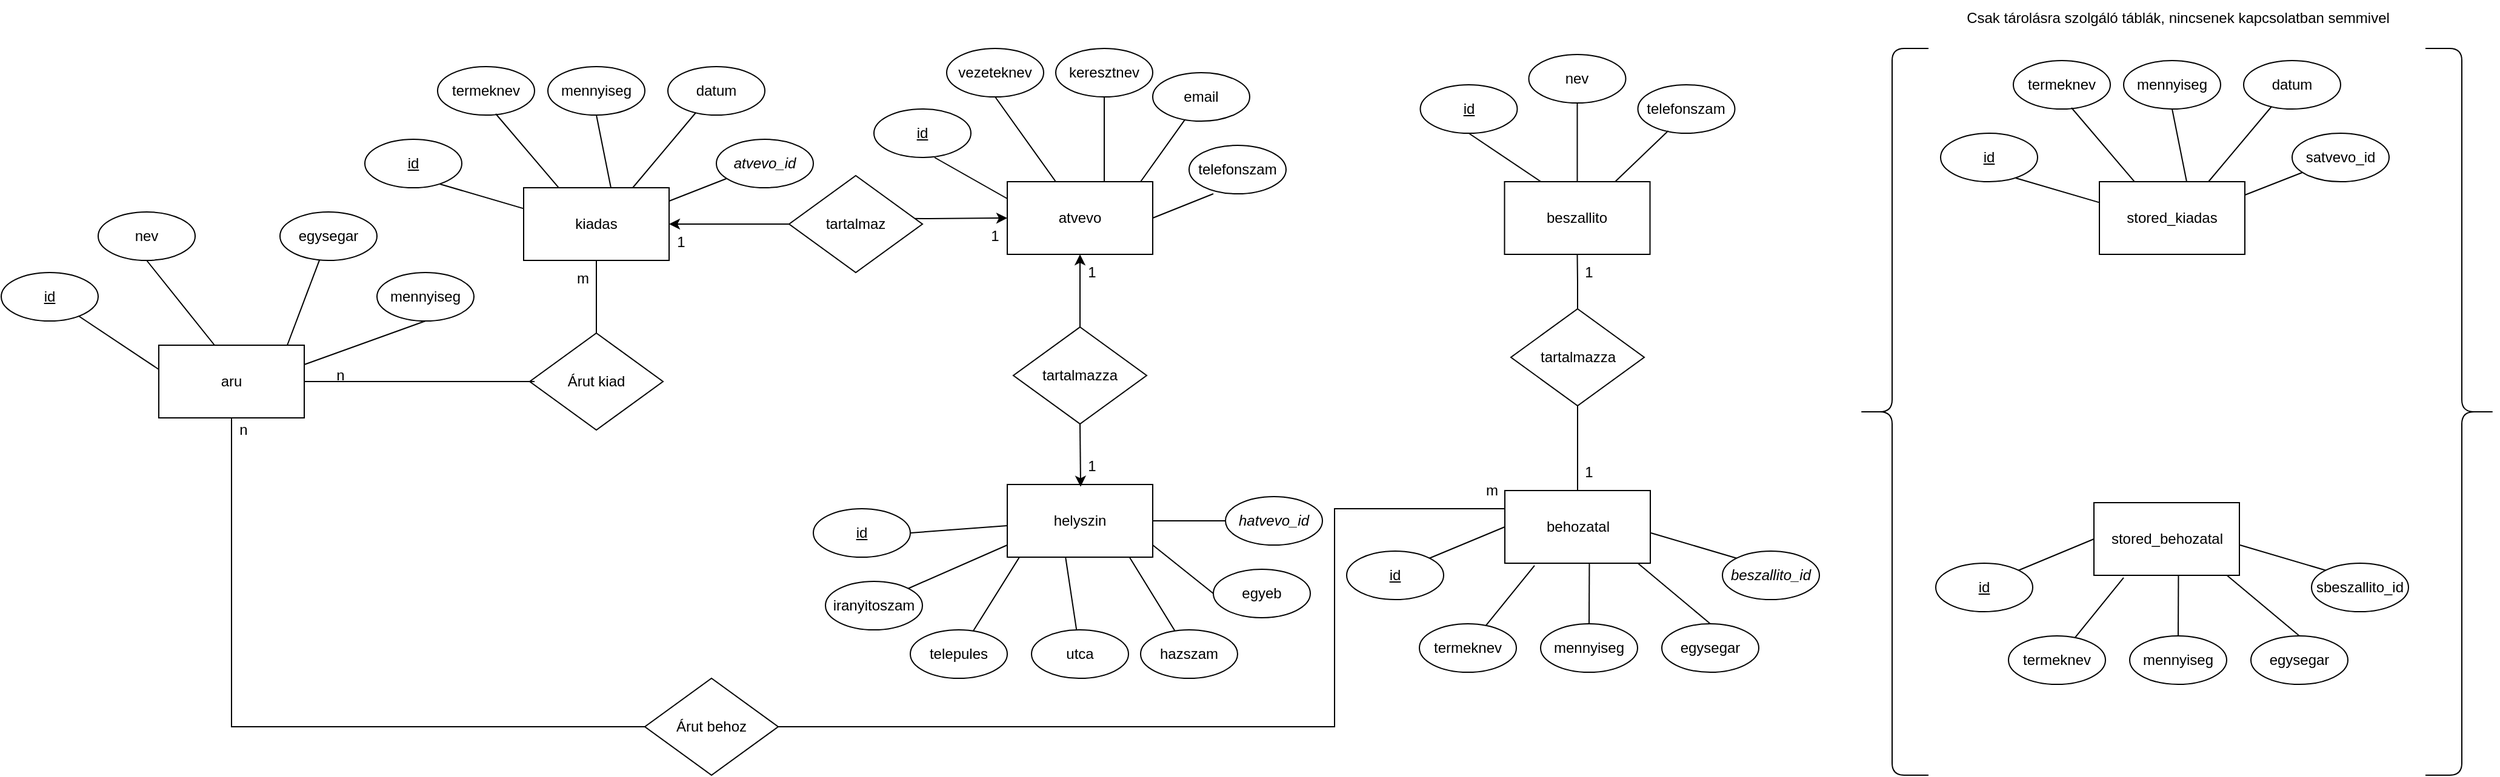 <mxfile version="15.8.4" type="device"><diagram id="dpp0C1Y1lPchVjA5Cb2T" name="Page-1"><mxGraphModel dx="5567" dy="2457" grid="1" gridSize="10" guides="1" tooltips="1" connect="1" arrows="1" fold="1" page="1" pageScale="1" pageWidth="827" pageHeight="1169" math="0" shadow="0"><root><mxCell id="0"/><mxCell id="1" parent="0"/><mxCell id="dD2OovQX3FnG893RGBzG-112" style="edgeStyle=orthogonalEdgeStyle;rounded=0;orthogonalLoop=1;jettySize=auto;html=1;entryX=0.5;entryY=1;entryDx=0;entryDy=0;endArrow=none;endFill=0;startArrow=none;" edge="1" parent="1" source="dD2OovQX3FnG893RGBzG-119" target="dD2OovQX3FnG893RGBzG-5"><mxGeometry relative="1" as="geometry"/></mxCell><mxCell id="dD2OovQX3FnG893RGBzG-113" style="edgeStyle=orthogonalEdgeStyle;rounded=0;orthogonalLoop=1;jettySize=auto;html=1;entryX=0;entryY=0.25;entryDx=0;entryDy=0;endArrow=none;endFill=0;exitX=0.5;exitY=1;exitDx=0;exitDy=0;" edge="1" parent="1" source="dD2OovQX3FnG893RGBzG-1" target="dD2OovQX3FnG893RGBzG-6"><mxGeometry relative="1" as="geometry"><Array as="points"><mxPoint x="-130" y="910"/><mxPoint x="780" y="910"/><mxPoint x="780" y="730"/></Array></mxGeometry></mxCell><mxCell id="dD2OovQX3FnG893RGBzG-1" value="aru" style="rounded=0;whiteSpace=wrap;html=1;" vertex="1" parent="1"><mxGeometry x="-190" y="595" width="120" height="60" as="geometry"/></mxCell><mxCell id="dD2OovQX3FnG893RGBzG-2" value="atvevo" style="rounded=0;whiteSpace=wrap;html=1;" vertex="1" parent="1"><mxGeometry x="510" y="460" width="120" height="60" as="geometry"/></mxCell><mxCell id="dD2OovQX3FnG893RGBzG-96" style="edgeStyle=orthogonalEdgeStyle;rounded=0;orthogonalLoop=1;jettySize=auto;html=1;entryX=0.5;entryY=1;entryDx=0;entryDy=0;endArrow=none;endFill=0;" edge="1" parent="1" source="dD2OovQX3FnG893RGBzG-3" target="dD2OovQX3FnG893RGBzG-44"><mxGeometry relative="1" as="geometry"/></mxCell><mxCell id="dD2OovQX3FnG893RGBzG-3" value="beszallito" style="rounded=0;whiteSpace=wrap;html=1;" vertex="1" parent="1"><mxGeometry x="920.25" y="460" width="120" height="60" as="geometry"/></mxCell><mxCell id="dD2OovQX3FnG893RGBzG-4" value="helyszin" style="rounded=0;whiteSpace=wrap;html=1;" vertex="1" parent="1"><mxGeometry x="510" y="710" width="120" height="60" as="geometry"/></mxCell><mxCell id="dD2OovQX3FnG893RGBzG-5" value="kiadas" style="rounded=0;whiteSpace=wrap;html=1;" vertex="1" parent="1"><mxGeometry x="111" y="465" width="120" height="60" as="geometry"/></mxCell><mxCell id="dD2OovQX3FnG893RGBzG-6" value="behozatal" style="rounded=0;whiteSpace=wrap;html=1;" vertex="1" parent="1"><mxGeometry x="920.5" y="715" width="120" height="60" as="geometry"/></mxCell><mxCell id="dD2OovQX3FnG893RGBzG-9" value="&lt;u&gt;id&lt;/u&gt;" style="ellipse;whiteSpace=wrap;html=1;" vertex="1" parent="1"><mxGeometry x="-320" y="535" width="80" height="40" as="geometry"/></mxCell><mxCell id="dD2OovQX3FnG893RGBzG-11" value="nev" style="ellipse;whiteSpace=wrap;html=1;" vertex="1" parent="1"><mxGeometry x="-240" y="485" width="80" height="40" as="geometry"/></mxCell><mxCell id="dD2OovQX3FnG893RGBzG-13" value="egysegar" style="ellipse;whiteSpace=wrap;html=1;" vertex="1" parent="1"><mxGeometry x="-90" y="485" width="80" height="40" as="geometry"/></mxCell><mxCell id="dD2OovQX3FnG893RGBzG-14" value="mennyiseg" style="ellipse;whiteSpace=wrap;html=1;" vertex="1" parent="1"><mxGeometry x="-10" y="535" width="80" height="40" as="geometry"/></mxCell><mxCell id="dD2OovQX3FnG893RGBzG-15" value="" style="endArrow=none;html=1;rounded=0;" edge="1" parent="1" source="dD2OovQX3FnG893RGBzG-9"><mxGeometry width="50" height="50" relative="1" as="geometry"><mxPoint x="-240" y="665" as="sourcePoint"/><mxPoint x="-190" y="615" as="targetPoint"/><Array as="points"/></mxGeometry></mxCell><mxCell id="dD2OovQX3FnG893RGBzG-16" value="" style="endArrow=none;html=1;rounded=0;exitX=0.5;exitY=1;exitDx=0;exitDy=0;" edge="1" parent="1" source="dD2OovQX3FnG893RGBzG-11"><mxGeometry width="50" height="50" relative="1" as="geometry"><mxPoint x="-210.0" y="551.0" as="sourcePoint"/><mxPoint x="-144" y="595" as="targetPoint"/><Array as="points"/></mxGeometry></mxCell><mxCell id="dD2OovQX3FnG893RGBzG-17" value="" style="endArrow=none;html=1;rounded=0;" edge="1" parent="1" source="dD2OovQX3FnG893RGBzG-13"><mxGeometry width="50" height="50" relative="1" as="geometry"><mxPoint x="-150.0" y="551.0" as="sourcePoint"/><mxPoint x="-84" y="595" as="targetPoint"/><Array as="points"/></mxGeometry></mxCell><mxCell id="dD2OovQX3FnG893RGBzG-18" value="" style="endArrow=none;html=1;rounded=0;entryX=0.5;entryY=1;entryDx=0;entryDy=0;" edge="1" parent="1" target="dD2OovQX3FnG893RGBzG-14"><mxGeometry width="50" height="50" relative="1" as="geometry"><mxPoint x="-70.0" y="611.0" as="sourcePoint"/><mxPoint x="-4" y="655" as="targetPoint"/><Array as="points"/></mxGeometry></mxCell><mxCell id="dD2OovQX3FnG893RGBzG-19" value="&lt;u&gt;id&lt;/u&gt;" style="ellipse;whiteSpace=wrap;html=1;" vertex="1" parent="1"><mxGeometry x="400" y="400" width="80" height="40" as="geometry"/></mxCell><mxCell id="dD2OovQX3FnG893RGBzG-20" value="keresztnev" style="ellipse;whiteSpace=wrap;html=1;" vertex="1" parent="1"><mxGeometry x="550" y="350" width="80" height="40" as="geometry"/></mxCell><mxCell id="dD2OovQX3FnG893RGBzG-21" value="vezeteknev" style="ellipse;whiteSpace=wrap;html=1;" vertex="1" parent="1"><mxGeometry x="460" y="350" width="80" height="40" as="geometry"/></mxCell><mxCell id="dD2OovQX3FnG893RGBzG-22" value="email" style="ellipse;whiteSpace=wrap;html=1;" vertex="1" parent="1"><mxGeometry x="630" y="370" width="80" height="40" as="geometry"/></mxCell><mxCell id="dD2OovQX3FnG893RGBzG-23" value="telefonszam" style="ellipse;whiteSpace=wrap;html=1;" vertex="1" parent="1"><mxGeometry x="660" y="430" width="80" height="40" as="geometry"/></mxCell><mxCell id="dD2OovQX3FnG893RGBzG-24" value="" style="endArrow=none;html=1;rounded=0;" edge="1" parent="1"><mxGeometry width="50" height="50" relative="1" as="geometry"><mxPoint x="450" y="440" as="sourcePoint"/><mxPoint x="510" y="474" as="targetPoint"/><Array as="points"/></mxGeometry></mxCell><mxCell id="dD2OovQX3FnG893RGBzG-25" value="" style="endArrow=none;html=1;rounded=0;exitX=0.5;exitY=1;exitDx=0;exitDy=0;" edge="1" parent="1" source="dD2OovQX3FnG893RGBzG-21"><mxGeometry width="50" height="50" relative="1" as="geometry"><mxPoint x="490" y="426" as="sourcePoint"/><mxPoint x="550" y="460" as="targetPoint"/><Array as="points"/></mxGeometry></mxCell><mxCell id="dD2OovQX3FnG893RGBzG-26" value="" style="endArrow=none;html=1;rounded=0;exitX=0.5;exitY=1;exitDx=0;exitDy=0;" edge="1" parent="1" source="dD2OovQX3FnG893RGBzG-20"><mxGeometry width="50" height="50" relative="1" as="geometry"><mxPoint x="540" y="390" as="sourcePoint"/><mxPoint x="590" y="460" as="targetPoint"/><Array as="points"/></mxGeometry></mxCell><mxCell id="dD2OovQX3FnG893RGBzG-27" value="" style="endArrow=none;html=1;rounded=0;" edge="1" parent="1" source="dD2OovQX3FnG893RGBzG-22"><mxGeometry width="50" height="50" relative="1" as="geometry"><mxPoint x="620" y="390" as="sourcePoint"/><mxPoint x="620" y="460" as="targetPoint"/><Array as="points"/></mxGeometry></mxCell><mxCell id="dD2OovQX3FnG893RGBzG-28" value="" style="endArrow=none;html=1;rounded=0;entryX=1;entryY=0.5;entryDx=0;entryDy=0;" edge="1" parent="1" target="dD2OovQX3FnG893RGBzG-2"><mxGeometry width="50" height="50" relative="1" as="geometry"><mxPoint x="680" y="470" as="sourcePoint"/><mxPoint x="630" y="470" as="targetPoint"/><Array as="points"/></mxGeometry></mxCell><mxCell id="dD2OovQX3FnG893RGBzG-29" value="&lt;u&gt;id&lt;/u&gt;" style="ellipse;whiteSpace=wrap;html=1;" vertex="1" parent="1"><mxGeometry x="350" y="730" width="80" height="40" as="geometry"/></mxCell><mxCell id="dD2OovQX3FnG893RGBzG-30" value="iranyitoszam" style="ellipse;whiteSpace=wrap;html=1;" vertex="1" parent="1"><mxGeometry x="360" y="790" width="80" height="40" as="geometry"/></mxCell><mxCell id="dD2OovQX3FnG893RGBzG-31" value="telepules" style="ellipse;whiteSpace=wrap;html=1;" vertex="1" parent="1"><mxGeometry x="430" y="830" width="80" height="40" as="geometry"/></mxCell><mxCell id="dD2OovQX3FnG893RGBzG-32" value="utca" style="ellipse;whiteSpace=wrap;html=1;" vertex="1" parent="1"><mxGeometry x="530" y="830" width="80" height="40" as="geometry"/></mxCell><mxCell id="dD2OovQX3FnG893RGBzG-33" value="hazszam" style="ellipse;whiteSpace=wrap;html=1;" vertex="1" parent="1"><mxGeometry x="620" y="830" width="80" height="40" as="geometry"/></mxCell><mxCell id="dD2OovQX3FnG893RGBzG-34" value="egyeb" style="ellipse;whiteSpace=wrap;html=1;" vertex="1" parent="1"><mxGeometry x="680" y="780" width="80" height="40" as="geometry"/></mxCell><mxCell id="dD2OovQX3FnG893RGBzG-35" value="&lt;i&gt;hatvevo_id&lt;/i&gt;" style="ellipse;whiteSpace=wrap;html=1;" vertex="1" parent="1"><mxGeometry x="690" y="720" width="80" height="40" as="geometry"/></mxCell><mxCell id="dD2OovQX3FnG893RGBzG-36" value="" style="endArrow=none;html=1;rounded=0;exitX=1;exitY=0.5;exitDx=0;exitDy=0;" edge="1" parent="1" source="dD2OovQX3FnG893RGBzG-29"><mxGeometry width="50" height="50" relative="1" as="geometry"><mxPoint x="450" y="710" as="sourcePoint"/><mxPoint x="510" y="744" as="targetPoint"/><Array as="points"/></mxGeometry></mxCell><mxCell id="dD2OovQX3FnG893RGBzG-37" value="" style="endArrow=none;html=1;rounded=0;exitX=1;exitY=0;exitDx=0;exitDy=0;" edge="1" parent="1" source="dD2OovQX3FnG893RGBzG-30"><mxGeometry width="50" height="50" relative="1" as="geometry"><mxPoint x="430" y="766" as="sourcePoint"/><mxPoint x="510" y="760" as="targetPoint"/><Array as="points"/></mxGeometry></mxCell><mxCell id="dD2OovQX3FnG893RGBzG-38" value="" style="endArrow=none;html=1;rounded=0;" edge="1" parent="1" source="dD2OovQX3FnG893RGBzG-31"><mxGeometry width="50" height="50" relative="1" as="geometry"><mxPoint x="438.284" y="805.858" as="sourcePoint"/><mxPoint x="520" y="770" as="targetPoint"/><Array as="points"/></mxGeometry></mxCell><mxCell id="dD2OovQX3FnG893RGBzG-39" value="" style="endArrow=none;html=1;rounded=0;" edge="1" parent="1" source="dD2OovQX3FnG893RGBzG-32"><mxGeometry width="50" height="50" relative="1" as="geometry"><mxPoint x="520.001" y="830.91" as="sourcePoint"/><mxPoint x="558.07" y="770" as="targetPoint"/><Array as="points"/></mxGeometry></mxCell><mxCell id="dD2OovQX3FnG893RGBzG-40" value="" style="endArrow=none;html=1;rounded=0;" edge="1" parent="1" source="dD2OovQX3FnG893RGBzG-33"><mxGeometry width="50" height="50" relative="1" as="geometry"><mxPoint x="619.996" y="829.997" as="sourcePoint"/><mxPoint x="610.81" y="769.95" as="targetPoint"/><Array as="points"/></mxGeometry></mxCell><mxCell id="dD2OovQX3FnG893RGBzG-41" value="" style="endArrow=none;html=1;rounded=0;exitX=0;exitY=0.5;exitDx=0;exitDy=0;" edge="1" parent="1" source="dD2OovQX3FnG893RGBzG-34"><mxGeometry width="50" height="50" relative="1" as="geometry"><mxPoint x="667.477" y="820.927" as="sourcePoint"/><mxPoint x="630.0" y="760" as="targetPoint"/><Array as="points"/></mxGeometry></mxCell><mxCell id="dD2OovQX3FnG893RGBzG-42" value="" style="endArrow=none;html=1;rounded=0;exitX=0;exitY=0.5;exitDx=0;exitDy=0;" edge="1" parent="1" source="dD2OovQX3FnG893RGBzG-35"><mxGeometry width="50" height="50" relative="1" as="geometry"><mxPoint x="680" y="780" as="sourcePoint"/><mxPoint x="630.0" y="740" as="targetPoint"/><Array as="points"/></mxGeometry></mxCell><mxCell id="dD2OovQX3FnG893RGBzG-43" value="&lt;u&gt;id&lt;/u&gt;" style="ellipse;whiteSpace=wrap;html=1;" vertex="1" parent="1"><mxGeometry x="850.75" y="380" width="80" height="40" as="geometry"/></mxCell><mxCell id="dD2OovQX3FnG893RGBzG-44" value="nev" style="ellipse;whiteSpace=wrap;html=1;" vertex="1" parent="1"><mxGeometry x="940.25" y="355" width="80" height="40" as="geometry"/></mxCell><mxCell id="dD2OovQX3FnG893RGBzG-45" value="telefonszam" style="ellipse;whiteSpace=wrap;html=1;" vertex="1" parent="1"><mxGeometry x="1030.25" y="380" width="80" height="40" as="geometry"/></mxCell><mxCell id="dD2OovQX3FnG893RGBzG-46" value="" style="endArrow=none;html=1;rounded=0;entryX=0.25;entryY=0;entryDx=0;entryDy=0;exitX=0.5;exitY=1;exitDx=0;exitDy=0;" edge="1" parent="1" source="dD2OovQX3FnG893RGBzG-43" target="dD2OovQX3FnG893RGBzG-3"><mxGeometry width="50" height="50" relative="1" as="geometry"><mxPoint x="920.25" y="415" as="sourcePoint"/><mxPoint x="950.25" y="520" as="targetPoint"/><Array as="points"/></mxGeometry></mxCell><mxCell id="dD2OovQX3FnG893RGBzG-48" value="" style="endArrow=none;html=1;rounded=0;exitX=0.313;exitY=0.95;exitDx=0;exitDy=0;exitPerimeter=0;" edge="1" parent="1" source="dD2OovQX3FnG893RGBzG-45" target="dD2OovQX3FnG893RGBzG-3"><mxGeometry width="50" height="50" relative="1" as="geometry"><mxPoint x="1030.25" y="565" as="sourcePoint"/><mxPoint x="1030.25" y="510" as="targetPoint"/><Array as="points"/></mxGeometry></mxCell><mxCell id="dD2OovQX3FnG893RGBzG-49" value="&lt;u&gt;id&lt;/u&gt;" style="ellipse;whiteSpace=wrap;html=1;" vertex="1" parent="1"><mxGeometry x="790" y="765" width="80" height="40" as="geometry"/></mxCell><mxCell id="dD2OovQX3FnG893RGBzG-50" value="&lt;u&gt;id&lt;/u&gt;" style="ellipse;whiteSpace=wrap;html=1;" vertex="1" parent="1"><mxGeometry x="-20" y="425" width="80" height="40" as="geometry"/></mxCell><mxCell id="dD2OovQX3FnG893RGBzG-51" value="termeknev" style="ellipse;whiteSpace=wrap;html=1;" vertex="1" parent="1"><mxGeometry x="40" y="365" width="80" height="40" as="geometry"/></mxCell><mxCell id="dD2OovQX3FnG893RGBzG-52" value="termeknev" style="ellipse;whiteSpace=wrap;html=1;" vertex="1" parent="1"><mxGeometry x="850" y="825" width="80" height="40" as="geometry"/></mxCell><mxCell id="dD2OovQX3FnG893RGBzG-53" value="mennyiseg" style="ellipse;whiteSpace=wrap;html=1;" vertex="1" parent="1"><mxGeometry x="950" y="825" width="80" height="40" as="geometry"/></mxCell><mxCell id="dD2OovQX3FnG893RGBzG-54" value="egysegar" style="ellipse;whiteSpace=wrap;html=1;" vertex="1" parent="1"><mxGeometry x="1050" y="825" width="80" height="40" as="geometry"/></mxCell><mxCell id="dD2OovQX3FnG893RGBzG-55" value="mennyiseg" style="ellipse;whiteSpace=wrap;html=1;" vertex="1" parent="1"><mxGeometry x="131" y="365" width="80" height="40" as="geometry"/></mxCell><mxCell id="dD2OovQX3FnG893RGBzG-56" value="&lt;i&gt;beszallito_id&lt;/i&gt;" style="ellipse;whiteSpace=wrap;html=1;" vertex="1" parent="1"><mxGeometry x="1100" y="765" width="80" height="40" as="geometry"/></mxCell><mxCell id="dD2OovQX3FnG893RGBzG-57" value="" style="endArrow=none;html=1;rounded=0;exitX=1;exitY=0;exitDx=0;exitDy=0;" edge="1" parent="1" source="dD2OovQX3FnG893RGBzG-49"><mxGeometry width="50" height="50" relative="1" as="geometry"><mxPoint x="970.5" y="785" as="sourcePoint"/><mxPoint x="920.5" y="745" as="targetPoint"/><Array as="points"/></mxGeometry></mxCell><mxCell id="dD2OovQX3FnG893RGBzG-58" value="" style="endArrow=none;html=1;rounded=0;entryX=0.204;entryY=1.033;entryDx=0;entryDy=0;entryPerimeter=0;" edge="1" parent="1" source="dD2OovQX3FnG893RGBzG-52" target="dD2OovQX3FnG893RGBzG-6"><mxGeometry width="50" height="50" relative="1" as="geometry"><mxPoint x="900.004" y="800.858" as="sourcePoint"/><mxPoint x="962.22" y="775" as="targetPoint"/><Array as="points"/></mxGeometry></mxCell><mxCell id="dD2OovQX3FnG893RGBzG-59" value="" style="endArrow=none;html=1;rounded=0;entryX=0.204;entryY=1.033;entryDx=0;entryDy=0;entryPerimeter=0;exitX=0.5;exitY=0;exitDx=0;exitDy=0;" edge="1" parent="1" source="dD2OovQX3FnG893RGBzG-53"><mxGeometry width="50" height="50" relative="1" as="geometry"><mxPoint x="950.001" y="824.432" as="sourcePoint"/><mxPoint x="990.22" y="775" as="targetPoint"/><Array as="points"/></mxGeometry></mxCell><mxCell id="dD2OovQX3FnG893RGBzG-60" value="" style="endArrow=none;html=1;rounded=0;entryX=0.204;entryY=1.033;entryDx=0;entryDy=0;entryPerimeter=0;exitX=0.5;exitY=0;exitDx=0;exitDy=0;" edge="1" parent="1" source="dD2OovQX3FnG893RGBzG-54"><mxGeometry width="50" height="50" relative="1" as="geometry"><mxPoint x="1030" y="825" as="sourcePoint"/><mxPoint x="1030.22" y="775" as="targetPoint"/><Array as="points"/></mxGeometry></mxCell><mxCell id="dD2OovQX3FnG893RGBzG-61" value="" style="endArrow=none;html=1;rounded=0;entryX=0.204;entryY=1.033;entryDx=0;entryDy=0;entryPerimeter=0;exitX=0;exitY=0;exitDx=0;exitDy=0;" edge="1" parent="1" source="dD2OovQX3FnG893RGBzG-56"><mxGeometry width="50" height="50" relative="1" as="geometry"><mxPoint x="1100.78" y="800" as="sourcePoint"/><mxPoint x="1041.0" y="750" as="targetPoint"/><Array as="points"/></mxGeometry></mxCell><mxCell id="dD2OovQX3FnG893RGBzG-62" value="datum" style="ellipse;whiteSpace=wrap;html=1;" vertex="1" parent="1"><mxGeometry x="230" y="365" width="80" height="40" as="geometry"/></mxCell><mxCell id="dD2OovQX3FnG893RGBzG-63" value="&lt;i&gt;atvevo_id&lt;/i&gt;" style="ellipse;whiteSpace=wrap;html=1;" vertex="1" parent="1"><mxGeometry x="270" y="425" width="80" height="40" as="geometry"/></mxCell><mxCell id="dD2OovQX3FnG893RGBzG-64" value="" style="endArrow=none;html=1;rounded=0;exitX=0.775;exitY=0.925;exitDx=0;exitDy=0;exitPerimeter=0;" edge="1" parent="1" source="dD2OovQX3FnG893RGBzG-50"><mxGeometry width="50" height="50" relative="1" as="geometry"><mxPoint x="48.284" y="507.928" as="sourcePoint"/><mxPoint x="110.5" y="482.07" as="targetPoint"/><Array as="points"/></mxGeometry></mxCell><mxCell id="dD2OovQX3FnG893RGBzG-65" value="" style="endArrow=none;html=1;rounded=0;exitX=0.6;exitY=0.975;exitDx=0;exitDy=0;exitPerimeter=0;" edge="1" parent="1" source="dD2OovQX3FnG893RGBzG-51"><mxGeometry width="50" height="50" relative="1" as="geometry"><mxPoint x="71.5" y="445" as="sourcePoint"/><mxPoint x="140.0" y="465.07" as="targetPoint"/><Array as="points"/></mxGeometry></mxCell><mxCell id="dD2OovQX3FnG893RGBzG-66" value="" style="endArrow=none;html=1;rounded=0;exitX=0.5;exitY=1;exitDx=0;exitDy=0;" edge="1" parent="1" source="dD2OovQX3FnG893RGBzG-55"><mxGeometry width="50" height="50" relative="1" as="geometry"><mxPoint x="131" y="403.93" as="sourcePoint"/><mxPoint x="183.0" y="465" as="targetPoint"/><Array as="points"/></mxGeometry></mxCell><mxCell id="dD2OovQX3FnG893RGBzG-67" value="" style="endArrow=none;html=1;rounded=0;exitX=0.288;exitY=0.95;exitDx=0;exitDy=0;entryX=0.75;entryY=0;entryDx=0;entryDy=0;exitPerimeter=0;" edge="1" parent="1" source="dD2OovQX3FnG893RGBzG-62" target="dD2OovQX3FnG893RGBzG-5"><mxGeometry width="50" height="50" relative="1" as="geometry"><mxPoint x="211" y="405" as="sourcePoint"/><mxPoint x="223.0" y="465" as="targetPoint"/><Array as="points"/></mxGeometry></mxCell><mxCell id="dD2OovQX3FnG893RGBzG-68" value="" style="endArrow=none;html=1;rounded=0;entryX=0.75;entryY=0;entryDx=0;entryDy=0;" edge="1" parent="1" source="dD2OovQX3FnG893RGBzG-63"><mxGeometry width="50" height="50" relative="1" as="geometry"><mxPoint x="283.04" y="414" as="sourcePoint"/><mxPoint x="231" y="476" as="targetPoint"/><Array as="points"/></mxGeometry></mxCell><mxCell id="dD2OovQX3FnG893RGBzG-69" value="stored_behozatal" style="rounded=0;whiteSpace=wrap;html=1;" vertex="1" parent="1"><mxGeometry x="1406.5" y="725" width="120" height="60" as="geometry"/></mxCell><mxCell id="dD2OovQX3FnG893RGBzG-70" value="&lt;u&gt;id&lt;/u&gt;" style="ellipse;whiteSpace=wrap;html=1;" vertex="1" parent="1"><mxGeometry x="1276" y="775" width="80" height="40" as="geometry"/></mxCell><mxCell id="dD2OovQX3FnG893RGBzG-71" value="termeknev" style="ellipse;whiteSpace=wrap;html=1;" vertex="1" parent="1"><mxGeometry x="1336" y="835" width="80" height="40" as="geometry"/></mxCell><mxCell id="dD2OovQX3FnG893RGBzG-72" value="mennyiseg" style="ellipse;whiteSpace=wrap;html=1;" vertex="1" parent="1"><mxGeometry x="1436" y="835" width="80" height="40" as="geometry"/></mxCell><mxCell id="dD2OovQX3FnG893RGBzG-73" value="egysegar" style="ellipse;whiteSpace=wrap;html=1;" vertex="1" parent="1"><mxGeometry x="1536" y="835" width="80" height="40" as="geometry"/></mxCell><mxCell id="dD2OovQX3FnG893RGBzG-74" value="sbeszallito_id" style="ellipse;whiteSpace=wrap;html=1;" vertex="1" parent="1"><mxGeometry x="1586" y="775" width="80" height="40" as="geometry"/></mxCell><mxCell id="dD2OovQX3FnG893RGBzG-75" value="" style="endArrow=none;html=1;rounded=0;exitX=1;exitY=0;exitDx=0;exitDy=0;" edge="1" parent="1" source="dD2OovQX3FnG893RGBzG-70"><mxGeometry width="50" height="50" relative="1" as="geometry"><mxPoint x="1456.5" y="795" as="sourcePoint"/><mxPoint x="1406.5" y="755" as="targetPoint"/><Array as="points"/></mxGeometry></mxCell><mxCell id="dD2OovQX3FnG893RGBzG-76" value="" style="endArrow=none;html=1;rounded=0;entryX=0.204;entryY=1.033;entryDx=0;entryDy=0;entryPerimeter=0;" edge="1" parent="1" source="dD2OovQX3FnG893RGBzG-71" target="dD2OovQX3FnG893RGBzG-69"><mxGeometry width="50" height="50" relative="1" as="geometry"><mxPoint x="1386.004" y="810.858" as="sourcePoint"/><mxPoint x="1448.22" y="785" as="targetPoint"/><Array as="points"/></mxGeometry></mxCell><mxCell id="dD2OovQX3FnG893RGBzG-77" value="" style="endArrow=none;html=1;rounded=0;entryX=0.204;entryY=1.033;entryDx=0;entryDy=0;entryPerimeter=0;exitX=0.5;exitY=0;exitDx=0;exitDy=0;" edge="1" parent="1" source="dD2OovQX3FnG893RGBzG-72"><mxGeometry width="50" height="50" relative="1" as="geometry"><mxPoint x="1436.001" y="834.432" as="sourcePoint"/><mxPoint x="1476.22" y="785" as="targetPoint"/><Array as="points"/></mxGeometry></mxCell><mxCell id="dD2OovQX3FnG893RGBzG-78" value="" style="endArrow=none;html=1;rounded=0;entryX=0.204;entryY=1.033;entryDx=0;entryDy=0;entryPerimeter=0;exitX=0.5;exitY=0;exitDx=0;exitDy=0;" edge="1" parent="1" source="dD2OovQX3FnG893RGBzG-73"><mxGeometry width="50" height="50" relative="1" as="geometry"><mxPoint x="1516" y="835" as="sourcePoint"/><mxPoint x="1516.22" y="785" as="targetPoint"/><Array as="points"/></mxGeometry></mxCell><mxCell id="dD2OovQX3FnG893RGBzG-79" value="" style="endArrow=none;html=1;rounded=0;entryX=0.204;entryY=1.033;entryDx=0;entryDy=0;entryPerimeter=0;exitX=0;exitY=0;exitDx=0;exitDy=0;" edge="1" parent="1" source="dD2OovQX3FnG893RGBzG-74"><mxGeometry width="50" height="50" relative="1" as="geometry"><mxPoint x="1586.78" y="810" as="sourcePoint"/><mxPoint x="1527" y="760" as="targetPoint"/><Array as="points"/></mxGeometry></mxCell><mxCell id="dD2OovQX3FnG893RGBzG-80" value="stored_kiadas" style="rounded=0;whiteSpace=wrap;html=1;" vertex="1" parent="1"><mxGeometry x="1411" y="460" width="120" height="60" as="geometry"/></mxCell><mxCell id="dD2OovQX3FnG893RGBzG-81" value="&lt;u&gt;id&lt;/u&gt;" style="ellipse;whiteSpace=wrap;html=1;" vertex="1" parent="1"><mxGeometry x="1280" y="420" width="80" height="40" as="geometry"/></mxCell><mxCell id="dD2OovQX3FnG893RGBzG-82" value="termeknev" style="ellipse;whiteSpace=wrap;html=1;" vertex="1" parent="1"><mxGeometry x="1340" y="360" width="80" height="40" as="geometry"/></mxCell><mxCell id="dD2OovQX3FnG893RGBzG-83" value="mennyiseg" style="ellipse;whiteSpace=wrap;html=1;" vertex="1" parent="1"><mxGeometry x="1431" y="360" width="80" height="40" as="geometry"/></mxCell><mxCell id="dD2OovQX3FnG893RGBzG-84" value="datum" style="ellipse;whiteSpace=wrap;html=1;" vertex="1" parent="1"><mxGeometry x="1530" y="360" width="80" height="40" as="geometry"/></mxCell><mxCell id="dD2OovQX3FnG893RGBzG-85" value="satvevo_id" style="ellipse;whiteSpace=wrap;html=1;" vertex="1" parent="1"><mxGeometry x="1570" y="420" width="80" height="40" as="geometry"/></mxCell><mxCell id="dD2OovQX3FnG893RGBzG-86" value="" style="endArrow=none;html=1;rounded=0;exitX=0.775;exitY=0.925;exitDx=0;exitDy=0;exitPerimeter=0;" edge="1" parent="1" source="dD2OovQX3FnG893RGBzG-81"><mxGeometry width="50" height="50" relative="1" as="geometry"><mxPoint x="1348.284" y="502.928" as="sourcePoint"/><mxPoint x="1410.5" y="477.07" as="targetPoint"/><Array as="points"/></mxGeometry></mxCell><mxCell id="dD2OovQX3FnG893RGBzG-87" value="" style="endArrow=none;html=1;rounded=0;exitX=0.6;exitY=0.975;exitDx=0;exitDy=0;exitPerimeter=0;" edge="1" parent="1" source="dD2OovQX3FnG893RGBzG-82"><mxGeometry width="50" height="50" relative="1" as="geometry"><mxPoint x="1371.5" y="440" as="sourcePoint"/><mxPoint x="1440.0" y="460.07" as="targetPoint"/><Array as="points"/></mxGeometry></mxCell><mxCell id="dD2OovQX3FnG893RGBzG-88" value="" style="endArrow=none;html=1;rounded=0;exitX=0.5;exitY=1;exitDx=0;exitDy=0;" edge="1" parent="1" source="dD2OovQX3FnG893RGBzG-83"><mxGeometry width="50" height="50" relative="1" as="geometry"><mxPoint x="1431" y="398.93" as="sourcePoint"/><mxPoint x="1483.0" y="460" as="targetPoint"/><Array as="points"/></mxGeometry></mxCell><mxCell id="dD2OovQX3FnG893RGBzG-89" value="" style="endArrow=none;html=1;rounded=0;exitX=0.288;exitY=0.95;exitDx=0;exitDy=0;entryX=0.75;entryY=0;entryDx=0;entryDy=0;exitPerimeter=0;" edge="1" parent="1" source="dD2OovQX3FnG893RGBzG-84" target="dD2OovQX3FnG893RGBzG-80"><mxGeometry width="50" height="50" relative="1" as="geometry"><mxPoint x="1511" y="400" as="sourcePoint"/><mxPoint x="1523.0" y="460" as="targetPoint"/><Array as="points"/></mxGeometry></mxCell><mxCell id="dD2OovQX3FnG893RGBzG-90" value="" style="endArrow=none;html=1;rounded=0;entryX=0.75;entryY=0;entryDx=0;entryDy=0;" edge="1" parent="1" source="dD2OovQX3FnG893RGBzG-85"><mxGeometry width="50" height="50" relative="1" as="geometry"><mxPoint x="1583.04" y="409" as="sourcePoint"/><mxPoint x="1531" y="471" as="targetPoint"/><Array as="points"/></mxGeometry></mxCell><mxCell id="dD2OovQX3FnG893RGBzG-91" value="tartalmazza" style="rhombus;whiteSpace=wrap;html=1;" vertex="1" parent="1"><mxGeometry x="515" y="580" width="110" height="80" as="geometry"/></mxCell><mxCell id="dD2OovQX3FnG893RGBzG-94" value="1" style="text;html=1;strokeColor=none;fillColor=none;align=center;verticalAlign=middle;whiteSpace=wrap;rounded=0;" vertex="1" parent="1"><mxGeometry x="550" y="520" width="60" height="30" as="geometry"/></mxCell><mxCell id="dD2OovQX3FnG893RGBzG-95" value="1" style="text;html=1;strokeColor=none;fillColor=none;align=center;verticalAlign=middle;whiteSpace=wrap;rounded=0;" vertex="1" parent="1"><mxGeometry x="550" y="680" width="60" height="30" as="geometry"/></mxCell><mxCell id="dD2OovQX3FnG893RGBzG-99" style="edgeStyle=orthogonalEdgeStyle;rounded=0;orthogonalLoop=1;jettySize=auto;html=1;entryX=0.5;entryY=1;entryDx=0;entryDy=0;endArrow=none;endFill=0;" edge="1" parent="1" source="dD2OovQX3FnG893RGBzG-98" target="dD2OovQX3FnG893RGBzG-3"><mxGeometry relative="1" as="geometry"/></mxCell><mxCell id="dD2OovQX3FnG893RGBzG-101" style="edgeStyle=orthogonalEdgeStyle;rounded=0;orthogonalLoop=1;jettySize=auto;html=1;endArrow=none;endFill=0;" edge="1" parent="1" source="dD2OovQX3FnG893RGBzG-98" target="dD2OovQX3FnG893RGBzG-6"><mxGeometry relative="1" as="geometry"/></mxCell><mxCell id="dD2OovQX3FnG893RGBzG-98" value="tartalmazza" style="rhombus;whiteSpace=wrap;html=1;" vertex="1" parent="1"><mxGeometry x="925.5" y="565" width="110" height="80" as="geometry"/></mxCell><mxCell id="dD2OovQX3FnG893RGBzG-102" value="1" style="text;html=1;strokeColor=none;fillColor=none;align=center;verticalAlign=middle;whiteSpace=wrap;rounded=0;" vertex="1" parent="1"><mxGeometry x="960" y="520" width="60" height="30" as="geometry"/></mxCell><mxCell id="dD2OovQX3FnG893RGBzG-103" value="1" style="text;html=1;strokeColor=none;fillColor=none;align=center;verticalAlign=middle;whiteSpace=wrap;rounded=0;" vertex="1" parent="1"><mxGeometry x="960.25" y="685" width="60" height="30" as="geometry"/></mxCell><mxCell id="dD2OovQX3FnG893RGBzG-105" style="edgeStyle=orthogonalEdgeStyle;rounded=0;orthogonalLoop=1;jettySize=auto;html=1;endArrow=classic;endFill=1;" edge="1" parent="1" target="dD2OovQX3FnG893RGBzG-2"><mxGeometry relative="1" as="geometry"><mxPoint x="380" y="490" as="sourcePoint"/></mxGeometry></mxCell><mxCell id="dD2OovQX3FnG893RGBzG-106" style="edgeStyle=orthogonalEdgeStyle;rounded=0;orthogonalLoop=1;jettySize=auto;html=1;endArrow=classic;endFill=1;" edge="1" parent="1" source="dD2OovQX3FnG893RGBzG-104" target="dD2OovQX3FnG893RGBzG-5"><mxGeometry relative="1" as="geometry"/></mxCell><mxCell id="dD2OovQX3FnG893RGBzG-104" value="tartalmaz" style="rhombus;whiteSpace=wrap;html=1;" vertex="1" parent="1"><mxGeometry x="330" y="455" width="110" height="80" as="geometry"/></mxCell><mxCell id="dD2OovQX3FnG893RGBzG-107" value="1" style="text;html=1;strokeColor=none;fillColor=none;align=center;verticalAlign=middle;whiteSpace=wrap;rounded=0;" vertex="1" parent="1"><mxGeometry x="211" y="495" width="60" height="30" as="geometry"/></mxCell><mxCell id="dD2OovQX3FnG893RGBzG-108" value="1" style="text;html=1;strokeColor=none;fillColor=none;align=center;verticalAlign=middle;whiteSpace=wrap;rounded=0;" vertex="1" parent="1"><mxGeometry x="470" y="490" width="60" height="30" as="geometry"/></mxCell><mxCell id="dD2OovQX3FnG893RGBzG-110" value="" style="shape=curlyBracket;whiteSpace=wrap;html=1;rounded=1;" vertex="1" parent="1"><mxGeometry x="1210" y="350" width="60" height="600" as="geometry"/></mxCell><mxCell id="dD2OovQX3FnG893RGBzG-111" value="" style="shape=curlyBracket;whiteSpace=wrap;html=1;rounded=1;flipH=1;" vertex="1" parent="1"><mxGeometry x="1680" y="350" width="60" height="600" as="geometry"/></mxCell><mxCell id="dD2OovQX3FnG893RGBzG-115" value="" style="endArrow=classic;html=1;rounded=0;exitX=0.5;exitY=0;exitDx=0;exitDy=0;" edge="1" parent="1" source="dD2OovQX3FnG893RGBzG-91"><mxGeometry width="50" height="50" relative="1" as="geometry"><mxPoint x="530" y="565" as="sourcePoint"/><mxPoint x="570" y="520" as="targetPoint"/></mxGeometry></mxCell><mxCell id="dD2OovQX3FnG893RGBzG-116" value="" style="endArrow=classic;html=1;rounded=0;entryX=0.342;entryY=1.061;entryDx=0;entryDy=0;entryPerimeter=0;" edge="1" parent="1" target="dD2OovQX3FnG893RGBzG-95"><mxGeometry width="50" height="50" relative="1" as="geometry"><mxPoint x="570" y="660" as="sourcePoint"/><mxPoint x="620" y="610" as="targetPoint"/></mxGeometry></mxCell><mxCell id="dD2OovQX3FnG893RGBzG-118" value="Árut behoz" style="rhombus;whiteSpace=wrap;html=1;" vertex="1" parent="1"><mxGeometry x="211" y="870" width="110" height="80" as="geometry"/></mxCell><mxCell id="dD2OovQX3FnG893RGBzG-121" value="n" style="text;html=1;strokeColor=none;fillColor=none;align=center;verticalAlign=middle;whiteSpace=wrap;rounded=0;" vertex="1" parent="1"><mxGeometry x="-150" y="650" width="60" height="30" as="geometry"/></mxCell><mxCell id="dD2OovQX3FnG893RGBzG-122" value="m" style="text;html=1;strokeColor=none;fillColor=none;align=center;verticalAlign=middle;whiteSpace=wrap;rounded=0;" vertex="1" parent="1"><mxGeometry x="880.25" y="700" width="60" height="30" as="geometry"/></mxCell><mxCell id="dD2OovQX3FnG893RGBzG-123" value="m" style="text;html=1;strokeColor=none;fillColor=none;align=center;verticalAlign=middle;whiteSpace=wrap;rounded=0;" vertex="1" parent="1"><mxGeometry x="130" y="525" width="60" height="30" as="geometry"/></mxCell><mxCell id="dD2OovQX3FnG893RGBzG-124" value="n" style="text;html=1;strokeColor=none;fillColor=none;align=center;verticalAlign=middle;whiteSpace=wrap;rounded=0;" vertex="1" parent="1"><mxGeometry x="-70" y="605" width="60" height="30" as="geometry"/></mxCell><mxCell id="dD2OovQX3FnG893RGBzG-125" value="Csak tárolásra szolgáló táblák, nincsenek kapcsolatban semmivel" style="text;html=1;strokeColor=none;fillColor=none;align=center;verticalAlign=middle;whiteSpace=wrap;rounded=0;" vertex="1" parent="1"><mxGeometry x="1231" y="310" width="490" height="30" as="geometry"/></mxCell><mxCell id="dD2OovQX3FnG893RGBzG-119" value="Árut kiad" style="rhombus;whiteSpace=wrap;html=1;" vertex="1" parent="1"><mxGeometry x="116" y="585" width="110" height="80" as="geometry"/></mxCell><mxCell id="dD2OovQX3FnG893RGBzG-126" value="" style="edgeStyle=orthogonalEdgeStyle;rounded=0;orthogonalLoop=1;jettySize=auto;html=1;endArrow=none;endFill=0;" edge="1" parent="1" source="dD2OovQX3FnG893RGBzG-1"><mxGeometry relative="1" as="geometry"><mxPoint x="-70" y="625" as="sourcePoint"/><mxPoint x="120" y="625" as="targetPoint"/><Array as="points"><mxPoint x="120" y="625"/></Array></mxGeometry></mxCell></root></mxGraphModel></diagram></mxfile>